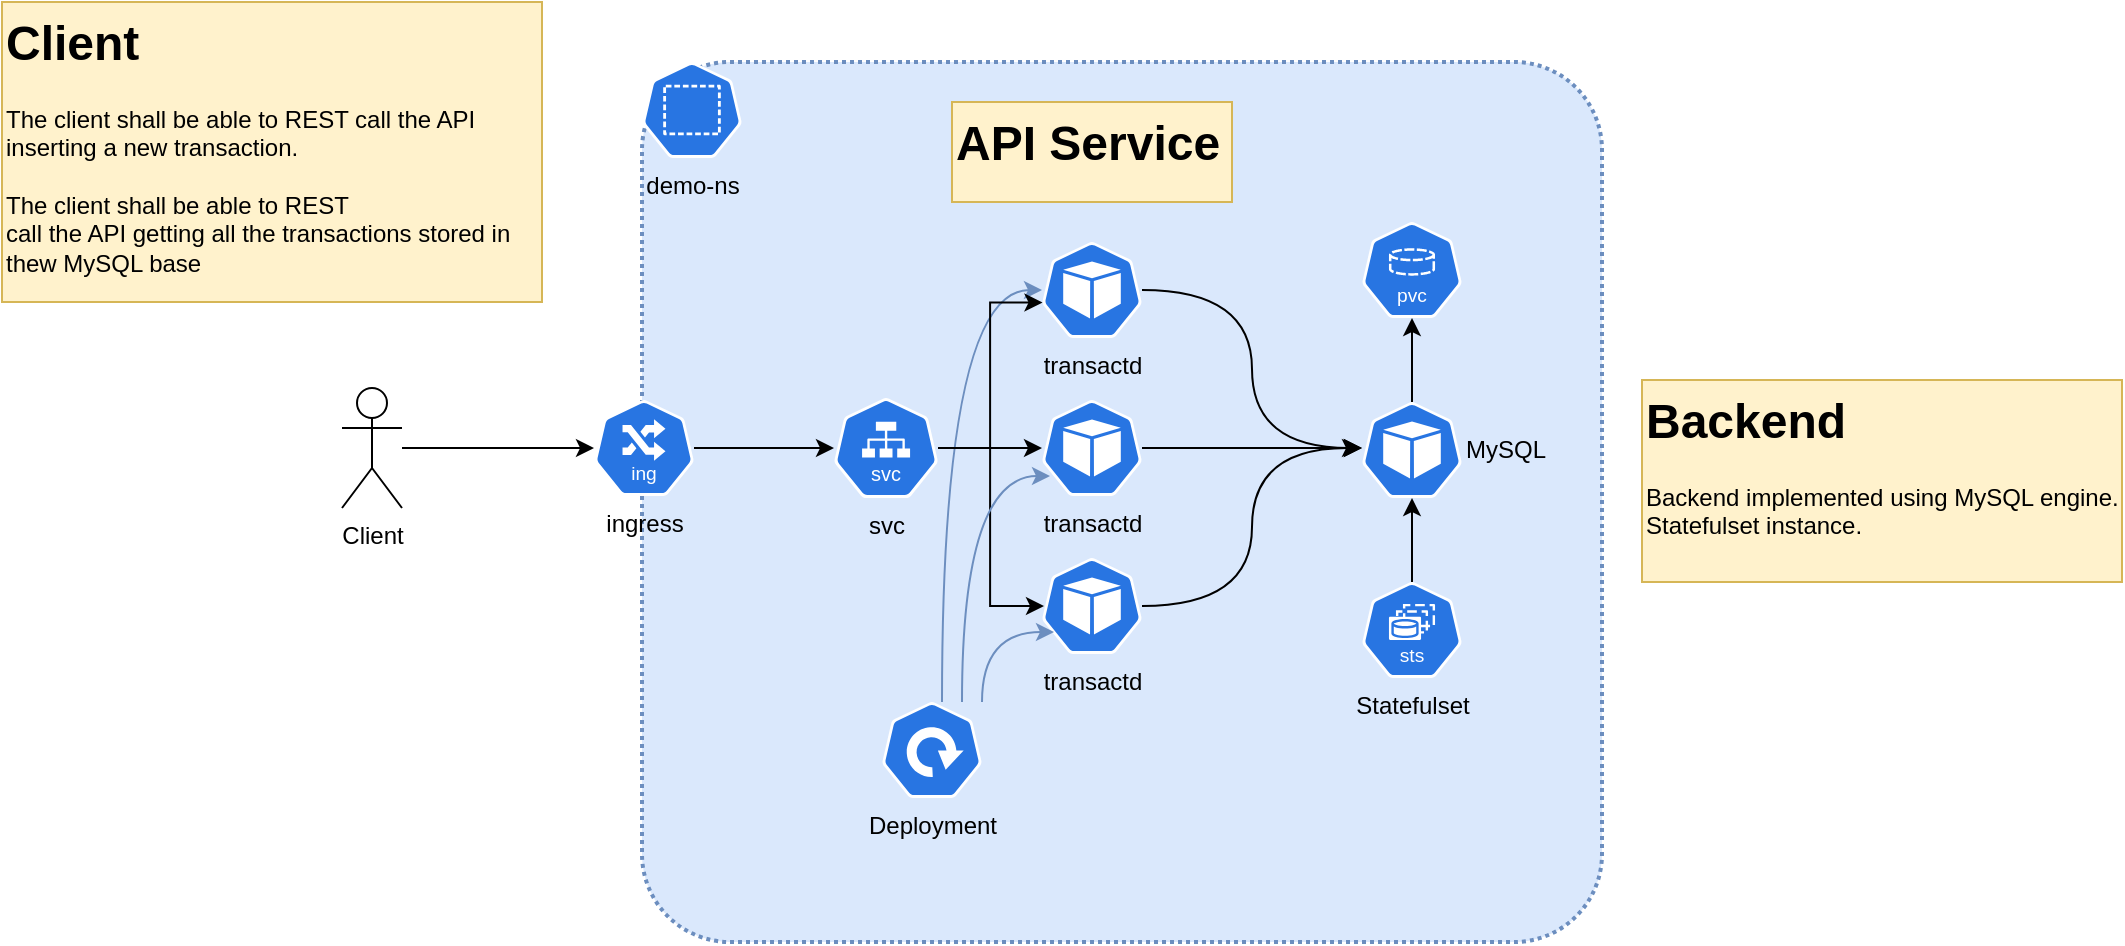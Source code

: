 <mxfile version="26.0.5">
  <diagram name="Page-1" id="UpIutoUugQVWGNE2OLsK">
    <mxGraphModel dx="1434" dy="792" grid="1" gridSize="10" guides="1" tooltips="1" connect="1" arrows="1" fold="1" page="1" pageScale="1" pageWidth="827" pageHeight="1169" math="0" shadow="0">
      <root>
        <mxCell id="0" />
        <mxCell id="1" parent="0" />
        <mxCell id="9VSGa8-es2IJRm255jRK-3" value="" style="rounded=1;arcSize=10;dashed=1;fillColor=#dae8fc;dashPattern=1 1;strokeWidth=2;strokeColor=#6c8ebf;" parent="1" vertex="1">
          <mxGeometry x="340" y="160" width="480" height="440" as="geometry" />
        </mxCell>
        <mxCell id="9VSGa8-es2IJRm255jRK-1" value="&lt;div&gt;demo-ns&lt;/div&gt;" style="aspect=fixed;sketch=0;html=1;dashed=0;whitespace=wrap;verticalLabelPosition=bottom;verticalAlign=top;fillColor=#2875E2;strokeColor=#ffffff;points=[[0.005,0.63,0],[0.1,0.2,0],[0.9,0.2,0],[0.5,0,0],[0.995,0.63,0],[0.72,0.99,0],[0.5,1,0],[0.28,0.99,0]];shape=mxgraph.kubernetes.icon2;prIcon=ns" parent="1" vertex="1">
          <mxGeometry x="340" y="160" width="50" height="48" as="geometry" />
        </mxCell>
        <mxCell id="OzOBJrEiFOoFjPXLPz0q-23" style="edgeStyle=orthogonalEdgeStyle;rounded=0;orthogonalLoop=1;jettySize=auto;html=1;curved=1;" parent="1" source="9VSGa8-es2IJRm255jRK-4" edge="1">
          <mxGeometry relative="1" as="geometry">
            <mxPoint x="700" y="353" as="targetPoint" />
          </mxGeometry>
        </mxCell>
        <mxCell id="9VSGa8-es2IJRm255jRK-4" value="transactd" style="aspect=fixed;sketch=0;html=1;dashed=0;whitespace=wrap;verticalLabelPosition=bottom;verticalAlign=top;fillColor=#2875E2;strokeColor=#ffffff;points=[[0.005,0.63,0],[0.1,0.2,0],[0.9,0.2,0],[0.5,0,0],[0.995,0.63,0],[0.72,0.99,0],[0.5,1,0],[0.28,0.99,0]];shape=mxgraph.kubernetes.icon2;prIcon=pod" parent="1" vertex="1">
          <mxGeometry x="540" y="329" width="50" height="48" as="geometry" />
        </mxCell>
        <mxCell id="OzOBJrEiFOoFjPXLPz0q-30" style="edgeStyle=orthogonalEdgeStyle;rounded=0;orthogonalLoop=1;jettySize=auto;html=1;curved=1;fillColor=#dae8fc;strokeColor=#6c8ebf;" parent="1" source="9VSGa8-es2IJRm255jRK-5" target="9VSGa8-es2IJRm255jRK-7" edge="1">
          <mxGeometry relative="1" as="geometry">
            <Array as="points">
              <mxPoint x="490" y="480" />
              <mxPoint x="490" y="274" />
            </Array>
          </mxGeometry>
        </mxCell>
        <mxCell id="9VSGa8-es2IJRm255jRK-5" value="Deployment" style="aspect=fixed;sketch=0;html=1;dashed=0;whitespace=wrap;verticalLabelPosition=bottom;verticalAlign=top;fillColor=#2875E2;strokeColor=#ffffff;points=[[0.005,0.63,0],[0.1,0.2,0],[0.9,0.2,0],[0.5,0,0],[0.995,0.63,0],[0.72,0.99,0],[0.5,1,0],[0.28,0.99,0]];shape=mxgraph.kubernetes.icon2;prIcon=deploy" parent="1" vertex="1">
          <mxGeometry x="460.0" y="480" width="50" height="48" as="geometry" />
        </mxCell>
        <mxCell id="9VSGa8-es2IJRm255jRK-7" value="transactd" style="aspect=fixed;sketch=0;html=1;dashed=0;whitespace=wrap;verticalLabelPosition=bottom;verticalAlign=top;fillColor=#2875E2;strokeColor=#ffffff;points=[[0.005,0.63,0],[0.1,0.2,0],[0.9,0.2,0],[0.5,0,0],[0.995,0.63,0],[0.72,0.99,0],[0.5,1,0],[0.28,0.99,0]];shape=mxgraph.kubernetes.icon2;prIcon=pod" parent="1" vertex="1">
          <mxGeometry x="540" y="250" width="50" height="48" as="geometry" />
        </mxCell>
        <mxCell id="9VSGa8-es2IJRm255jRK-9" value="" style="aspect=fixed;sketch=0;html=1;dashed=0;whitespace=wrap;verticalLabelPosition=bottom;verticalAlign=top;fillColor=#2875E2;strokeColor=#ffffff;points=[[0.005,0.63,0],[0.1,0.2,0],[0.9,0.2,0],[0.5,0,0],[0.995,0.63,0],[0.72,0.99,0],[0.5,1,0],[0.28,0.99,0]];shape=mxgraph.kubernetes.icon2;kubernetesLabel=1;prIcon=pvc" parent="1" vertex="1">
          <mxGeometry x="700" y="240" width="50" height="48" as="geometry" />
        </mxCell>
        <mxCell id="9VSGa8-es2IJRm255jRK-11" value="Statefulset" style="aspect=fixed;sketch=0;html=1;dashed=0;whitespace=wrap;verticalLabelPosition=bottom;verticalAlign=top;fillColor=#2875E2;strokeColor=#ffffff;points=[[0.005,0.63,0],[0.1,0.2,0],[0.9,0.2,0],[0.5,0,0],[0.995,0.63,0],[0.72,0.99,0],[0.5,1,0],[0.28,0.99,0]];shape=mxgraph.kubernetes.icon2;kubernetesLabel=1;prIcon=sts" parent="1" vertex="1">
          <mxGeometry x="700" y="420" width="50" height="48" as="geometry" />
        </mxCell>
        <mxCell id="OzOBJrEiFOoFjPXLPz0q-29" value="" style="edgeStyle=orthogonalEdgeStyle;rounded=0;orthogonalLoop=1;jettySize=auto;html=1;" parent="1" source="9VSGa8-es2IJRm255jRK-12" target="9VSGa8-es2IJRm255jRK-9" edge="1">
          <mxGeometry relative="1" as="geometry" />
        </mxCell>
        <mxCell id="9VSGa8-es2IJRm255jRK-12" value="MySQL" style="aspect=fixed;sketch=0;html=1;dashed=0;whitespace=wrap;verticalLabelPosition=middle;verticalAlign=middle;fillColor=#2875E2;strokeColor=#ffffff;points=[[0.005,0.63,0],[0.1,0.2,0],[0.9,0.2,0],[0.5,0,0],[0.995,0.63,0],[0.72,0.99,0],[0.5,1,0],[0.28,0.99,0]];shape=mxgraph.kubernetes.icon2;prIcon=pod;labelPosition=right;align=left;" parent="1" vertex="1">
          <mxGeometry x="700" y="330" width="50" height="48" as="geometry" />
        </mxCell>
        <mxCell id="OzOBJrEiFOoFjPXLPz0q-5" value="" style="edgeStyle=orthogonalEdgeStyle;rounded=0;orthogonalLoop=1;jettySize=auto;html=1;" parent="1" source="9VSGa8-es2IJRm255jRK-15" target="9VSGa8-es2IJRm255jRK-4" edge="1">
          <mxGeometry relative="1" as="geometry" />
        </mxCell>
        <mxCell id="9VSGa8-es2IJRm255jRK-15" value="svc" style="aspect=fixed;sketch=0;html=1;dashed=0;whitespace=wrap;verticalLabelPosition=bottom;verticalAlign=top;fillColor=#2875E2;strokeColor=#ffffff;points=[[0.005,0.63,0],[0.1,0.2,0],[0.9,0.2,0],[0.5,0,0],[0.995,0.63,0],[0.72,0.99,0],[0.5,1,0],[0.28,0.99,0]];shape=mxgraph.kubernetes.icon2;kubernetesLabel=1;prIcon=svc" parent="1" vertex="1">
          <mxGeometry x="436" y="328" width="52.08" height="50" as="geometry" />
        </mxCell>
        <mxCell id="OzOBJrEiFOoFjPXLPz0q-35" value="" style="edgeStyle=orthogonalEdgeStyle;rounded=0;orthogonalLoop=1;jettySize=auto;html=1;" parent="1" source="9VSGa8-es2IJRm255jRK-22" target="OzOBJrEiFOoFjPXLPz0q-1" edge="1">
          <mxGeometry relative="1" as="geometry" />
        </mxCell>
        <mxCell id="9VSGa8-es2IJRm255jRK-22" value="Client" style="shape=umlActor;verticalLabelPosition=bottom;verticalAlign=top;html=1;outlineConnect=0;" parent="1" vertex="1">
          <mxGeometry x="190" y="323" width="30" height="60" as="geometry" />
        </mxCell>
        <mxCell id="OzOBJrEiFOoFjPXLPz0q-3" value="" style="edgeStyle=orthogonalEdgeStyle;rounded=0;orthogonalLoop=1;jettySize=auto;html=1;" parent="1" source="OzOBJrEiFOoFjPXLPz0q-1" target="9VSGa8-es2IJRm255jRK-15" edge="1">
          <mxGeometry relative="1" as="geometry" />
        </mxCell>
        <mxCell id="OzOBJrEiFOoFjPXLPz0q-1" value="ingress" style="aspect=fixed;sketch=0;html=1;dashed=0;whitespace=wrap;verticalLabelPosition=bottom;verticalAlign=top;fillColor=#2875E2;strokeColor=#ffffff;points=[[0.005,0.63,0],[0.1,0.2,0],[0.9,0.2,0],[0.5,0,0],[0.995,0.63,0],[0.72,0.99,0],[0.5,1,0],[0.28,0.99,0]];shape=mxgraph.kubernetes.icon2;kubernetesLabel=1;prIcon=ing" parent="1" vertex="1">
          <mxGeometry x="316" y="329" width="50" height="48" as="geometry" />
        </mxCell>
        <mxCell id="OzOBJrEiFOoFjPXLPz0q-4" value="transactd" style="aspect=fixed;sketch=0;html=1;dashed=0;whitespace=wrap;verticalLabelPosition=bottom;verticalAlign=top;fillColor=#2875E2;strokeColor=#ffffff;points=[[0.005,0.63,0],[0.1,0.2,0],[0.9,0.2,0],[0.5,0,0],[0.995,0.63,0],[0.72,0.99,0],[0.5,1,0],[0.28,0.99,0]];shape=mxgraph.kubernetes.icon2;prIcon=pod" parent="1" vertex="1">
          <mxGeometry x="540" y="408" width="50" height="48" as="geometry" />
        </mxCell>
        <mxCell id="OzOBJrEiFOoFjPXLPz0q-7" style="edgeStyle=orthogonalEdgeStyle;rounded=0;orthogonalLoop=1;jettySize=auto;html=1;entryX=0.005;entryY=0.63;entryDx=0;entryDy=0;entryPerimeter=0;" parent="1" source="9VSGa8-es2IJRm255jRK-15" target="9VSGa8-es2IJRm255jRK-7" edge="1">
          <mxGeometry relative="1" as="geometry" />
        </mxCell>
        <mxCell id="OzOBJrEiFOoFjPXLPz0q-8" style="edgeStyle=orthogonalEdgeStyle;rounded=0;orthogonalLoop=1;jettySize=auto;html=1;entryX=0.02;entryY=0.5;entryDx=0;entryDy=0;entryPerimeter=0;" parent="1" source="9VSGa8-es2IJRm255jRK-15" target="OzOBJrEiFOoFjPXLPz0q-4" edge="1">
          <mxGeometry relative="1" as="geometry" />
        </mxCell>
        <mxCell id="OzOBJrEiFOoFjPXLPz0q-22" style="edgeStyle=orthogonalEdgeStyle;rounded=0;orthogonalLoop=1;jettySize=auto;html=1;entryX=0;entryY=0.479;entryDx=0;entryDy=0;entryPerimeter=0;curved=1;" parent="1" source="9VSGa8-es2IJRm255jRK-7" target="9VSGa8-es2IJRm255jRK-12" edge="1">
          <mxGeometry relative="1" as="geometry" />
        </mxCell>
        <mxCell id="OzOBJrEiFOoFjPXLPz0q-25" style="edgeStyle=orthogonalEdgeStyle;rounded=0;orthogonalLoop=1;jettySize=auto;html=1;entryX=-0.02;entryY=0.479;entryDx=0;entryDy=0;entryPerimeter=0;curved=1;" parent="1" source="OzOBJrEiFOoFjPXLPz0q-4" target="9VSGa8-es2IJRm255jRK-12" edge="1">
          <mxGeometry relative="1" as="geometry" />
        </mxCell>
        <mxCell id="OzOBJrEiFOoFjPXLPz0q-28" style="edgeStyle=orthogonalEdgeStyle;rounded=0;orthogonalLoop=1;jettySize=auto;html=1;entryX=0.5;entryY=1;entryDx=0;entryDy=0;entryPerimeter=0;" parent="1" source="9VSGa8-es2IJRm255jRK-11" target="9VSGa8-es2IJRm255jRK-12" edge="1">
          <mxGeometry relative="1" as="geometry" />
        </mxCell>
        <mxCell id="OzOBJrEiFOoFjPXLPz0q-31" style="edgeStyle=orthogonalEdgeStyle;rounded=0;orthogonalLoop=1;jettySize=auto;html=1;entryX=0.08;entryY=0.792;entryDx=0;entryDy=0;entryPerimeter=0;curved=1;fillColor=#dae8fc;strokeColor=#6c8ebf;" parent="1" source="9VSGa8-es2IJRm255jRK-5" target="9VSGa8-es2IJRm255jRK-4" edge="1">
          <mxGeometry relative="1" as="geometry">
            <Array as="points">
              <mxPoint x="500" y="367" />
            </Array>
          </mxGeometry>
        </mxCell>
        <mxCell id="OzOBJrEiFOoFjPXLPz0q-32" style="edgeStyle=orthogonalEdgeStyle;rounded=0;orthogonalLoop=1;jettySize=auto;html=1;entryX=0.12;entryY=0.771;entryDx=0;entryDy=0;entryPerimeter=0;curved=1;fillColor=#dae8fc;strokeColor=#6c8ebf;" parent="1" source="9VSGa8-es2IJRm255jRK-5" target="OzOBJrEiFOoFjPXLPz0q-4" edge="1">
          <mxGeometry relative="1" as="geometry">
            <Array as="points">
              <mxPoint x="510" y="445" />
            </Array>
          </mxGeometry>
        </mxCell>
        <mxCell id="GZ36FY0QfPy_CoLehOos-1" value="&lt;h1 style=&quot;margin-top: 0px;&quot;&gt;Client&lt;/h1&gt;&lt;div&gt;The client shall be able to REST call the API inserting a new transaction.&lt;/div&gt;&lt;div&gt;&lt;br&gt;&lt;/div&gt;&lt;div&gt;The client shall be able to REST&amp;nbsp;&lt;br&gt;call the API getting all the transactions stored in thew MySQL base&lt;/div&gt;" style="text;html=1;whiteSpace=wrap;overflow=hidden;rounded=0;fillColor=#fff2cc;strokeColor=#d6b656;" vertex="1" parent="1">
          <mxGeometry x="20" y="130" width="270" height="150" as="geometry" />
        </mxCell>
        <mxCell id="GZ36FY0QfPy_CoLehOos-4" value="&lt;h1 style=&quot;margin-top: 0px;&quot;&gt;Backend&lt;/h1&gt;&lt;div&gt;Backend implemented using MySQL engine.&lt;br&gt;Statefulset instance.&lt;/div&gt;" style="text;html=1;whiteSpace=wrap;overflow=hidden;rounded=0;fillColor=#fff2cc;strokeColor=#d6b656;" vertex="1" parent="1">
          <mxGeometry x="840" y="319" width="240" height="101" as="geometry" />
        </mxCell>
        <mxCell id="GZ36FY0QfPy_CoLehOos-5" value="&lt;h1 style=&quot;margin-top: 0px;&quot;&gt;API Service&lt;/h1&gt;&lt;div&gt;&lt;br&gt;&lt;/div&gt;" style="text;html=1;whiteSpace=wrap;overflow=hidden;rounded=0;fillColor=#fff2cc;strokeColor=#d6b656;" vertex="1" parent="1">
          <mxGeometry x="495" y="180" width="140" height="50" as="geometry" />
        </mxCell>
      </root>
    </mxGraphModel>
  </diagram>
</mxfile>
